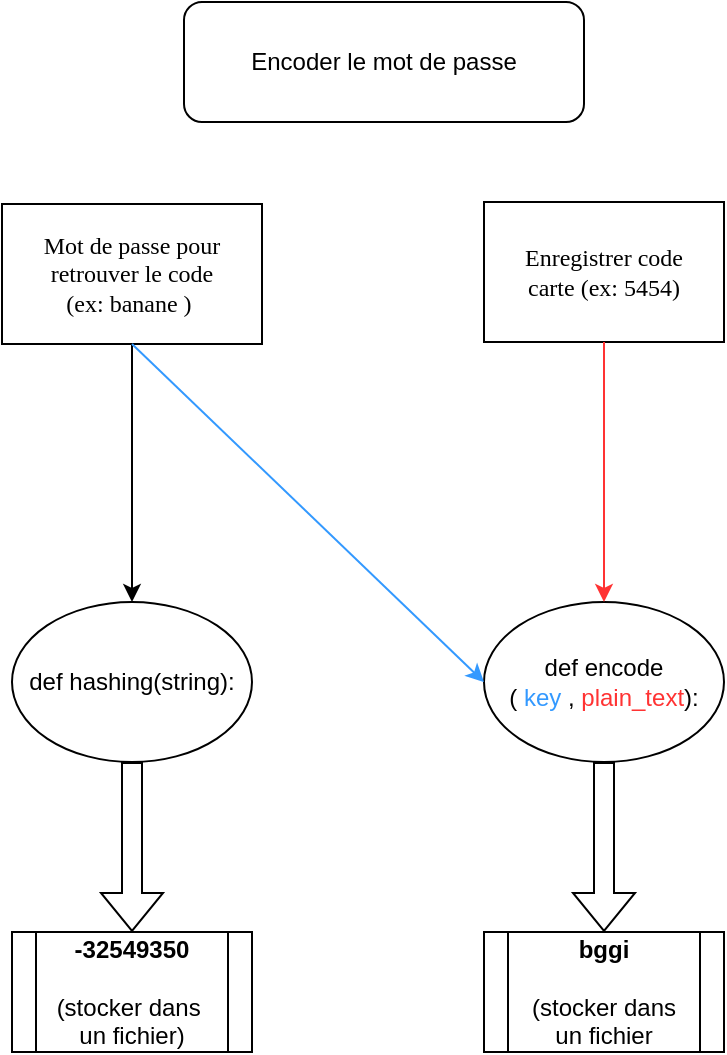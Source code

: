 <mxfile version="15.8.9" type="github"><diagram id="bVuOqE-m1tyTrni9Ls8t" name="Page-1"><mxGraphModel dx="983" dy="530" grid="1" gridSize="10" guides="1" tooltips="1" connect="1" arrows="1" fold="1" page="1" pageScale="1" pageWidth="827" pageHeight="1169" math="0" shadow="0"><root><mxCell id="0"/><mxCell id="1" parent="0"/><mxCell id="AhZ8KndpltcMKHVsmSLT-3" value="Encoder le mot de passe" style="rounded=1;whiteSpace=wrap;html=1;" vertex="1" parent="1"><mxGeometry x="300" y="60" width="200" height="60" as="geometry"/></mxCell><mxCell id="AhZ8KndpltcMKHVsmSLT-4" value="&lt;span style=&quot;font-size: 9pt ; font-family: &amp;#34;arialmt&amp;#34;&quot;&gt;Mot de passe pour&lt;br&gt;&lt;/span&gt;&lt;span style=&quot;font-size: 9pt ; font-family: &amp;#34;arialmt&amp;#34;&quot;&gt;retrouver le code&lt;br&gt;&lt;/span&gt;&lt;span style=&quot;font-size: 9pt ; font-family: &amp;#34;arialmt&amp;#34;&quot;&gt;(ex: banane )&amp;nbsp;&lt;/span&gt;" style="rounded=0;whiteSpace=wrap;html=1;" vertex="1" parent="1"><mxGeometry x="209" y="161" width="130" height="70" as="geometry"/></mxCell><mxCell id="AhZ8KndpltcMKHVsmSLT-5" value="&lt;span style=&quot;font-family: &amp;#34;arialmt&amp;#34;&quot;&gt;Enregistrer code&lt;/span&gt;&lt;br style=&quot;font-family: &amp;#34;arialmt&amp;#34;&quot;&gt;&lt;span style=&quot;font-family: &amp;#34;arialmt&amp;#34;&quot;&gt;carte (ex: 5454)&lt;/span&gt;" style="rounded=0;whiteSpace=wrap;html=1;" vertex="1" parent="1"><mxGeometry x="450" y="160" width="120" height="70" as="geometry"/></mxCell><mxCell id="AhZ8KndpltcMKHVsmSLT-6" value="def hashing(string):" style="ellipse;whiteSpace=wrap;html=1;" vertex="1" parent="1"><mxGeometry x="214" y="360" width="120" height="80" as="geometry"/></mxCell><mxCell id="AhZ8KndpltcMKHVsmSLT-7" value="def encode&lt;br&gt;( &lt;font color=&quot;#3399ff&quot;&gt;key&lt;/font&gt; , &lt;font color=&quot;#ff3333&quot;&gt;plain_text&lt;/font&gt;):" style="ellipse;whiteSpace=wrap;html=1;" vertex="1" parent="1"><mxGeometry x="450" y="360" width="120" height="80" as="geometry"/></mxCell><mxCell id="AhZ8KndpltcMKHVsmSLT-8" value="" style="endArrow=classic;html=1;rounded=0;fontColor=#FF3333;exitX=0.5;exitY=1;exitDx=0;exitDy=0;entryX=0.5;entryY=0;entryDx=0;entryDy=0;" edge="1" parent="1" source="AhZ8KndpltcMKHVsmSLT-4" target="AhZ8KndpltcMKHVsmSLT-6"><mxGeometry width="50" height="50" relative="1" as="geometry"><mxPoint x="380" y="410" as="sourcePoint"/><mxPoint x="430" y="360" as="targetPoint"/></mxGeometry></mxCell><mxCell id="AhZ8KndpltcMKHVsmSLT-9" value="" style="endArrow=classic;html=1;rounded=0;fontColor=#FF3333;exitX=0.5;exitY=1;exitDx=0;exitDy=0;entryX=0;entryY=0.5;entryDx=0;entryDy=0;strokeColor=#3399FF;" edge="1" parent="1" source="AhZ8KndpltcMKHVsmSLT-4" target="AhZ8KndpltcMKHVsmSLT-7"><mxGeometry width="50" height="50" relative="1" as="geometry"><mxPoint x="284" y="241.0" as="sourcePoint"/><mxPoint x="284" y="370" as="targetPoint"/><Array as="points"/></mxGeometry></mxCell><mxCell id="AhZ8KndpltcMKHVsmSLT-10" value="" style="endArrow=classic;html=1;rounded=0;fontColor=#FF3333;exitX=0.5;exitY=1;exitDx=0;exitDy=0;entryX=0.5;entryY=0;entryDx=0;entryDy=0;strokeColor=#FF3333;" edge="1" parent="1" source="AhZ8KndpltcMKHVsmSLT-5" target="AhZ8KndpltcMKHVsmSLT-7"><mxGeometry width="50" height="50" relative="1" as="geometry"><mxPoint x="284" y="241.0" as="sourcePoint"/><mxPoint x="284" y="370" as="targetPoint"/></mxGeometry></mxCell><mxCell id="AhZ8KndpltcMKHVsmSLT-13" value="" style="shape=flexArrow;endArrow=classic;html=1;rounded=0;fontColor=#FF3333;strokeColor=#000000;exitX=0.5;exitY=1;exitDx=0;exitDy=0;entryX=0.5;entryY=0;entryDx=0;entryDy=0;" edge="1" parent="1" source="AhZ8KndpltcMKHVsmSLT-6" target="AhZ8KndpltcMKHVsmSLT-14"><mxGeometry width="50" height="50" relative="1" as="geometry"><mxPoint x="380" y="490" as="sourcePoint"/><mxPoint x="274" y="520" as="targetPoint"/></mxGeometry></mxCell><mxCell id="AhZ8KndpltcMKHVsmSLT-14" value="&lt;font color=&quot;#000000&quot;&gt;&lt;b&gt;-32549350&lt;/b&gt;&lt;br&gt;&lt;br&gt;(stocker dans&amp;nbsp;&lt;br&gt;un fichier)&lt;br&gt;&lt;/font&gt;" style="shape=process;whiteSpace=wrap;html=1;backgroundOutline=1;fontColor=#FF3333;" vertex="1" parent="1"><mxGeometry x="214" y="525" width="120" height="60" as="geometry"/></mxCell><mxCell id="AhZ8KndpltcMKHVsmSLT-16" value="&lt;font color=&quot;#000000&quot;&gt;&lt;b&gt;bggi&lt;/b&gt;&lt;br&gt;&lt;br&gt;(stocker dans&lt;br&gt;un fichier&lt;br&gt;&lt;/font&gt;" style="shape=process;whiteSpace=wrap;html=1;backgroundOutline=1;fontColor=#FF3333;" vertex="1" parent="1"><mxGeometry x="450" y="525" width="120" height="60" as="geometry"/></mxCell><mxCell id="AhZ8KndpltcMKHVsmSLT-17" value="" style="shape=flexArrow;endArrow=classic;html=1;rounded=0;fontColor=#FF3333;strokeColor=#000000;exitX=0.5;exitY=1;exitDx=0;exitDy=0;entryX=0.5;entryY=0;entryDx=0;entryDy=0;" edge="1" parent="1" source="AhZ8KndpltcMKHVsmSLT-7" target="AhZ8KndpltcMKHVsmSLT-16"><mxGeometry width="50" height="50" relative="1" as="geometry"><mxPoint x="284" y="450" as="sourcePoint"/><mxPoint x="284" y="535" as="targetPoint"/><Array as="points"/></mxGeometry></mxCell></root></mxGraphModel></diagram></mxfile>
